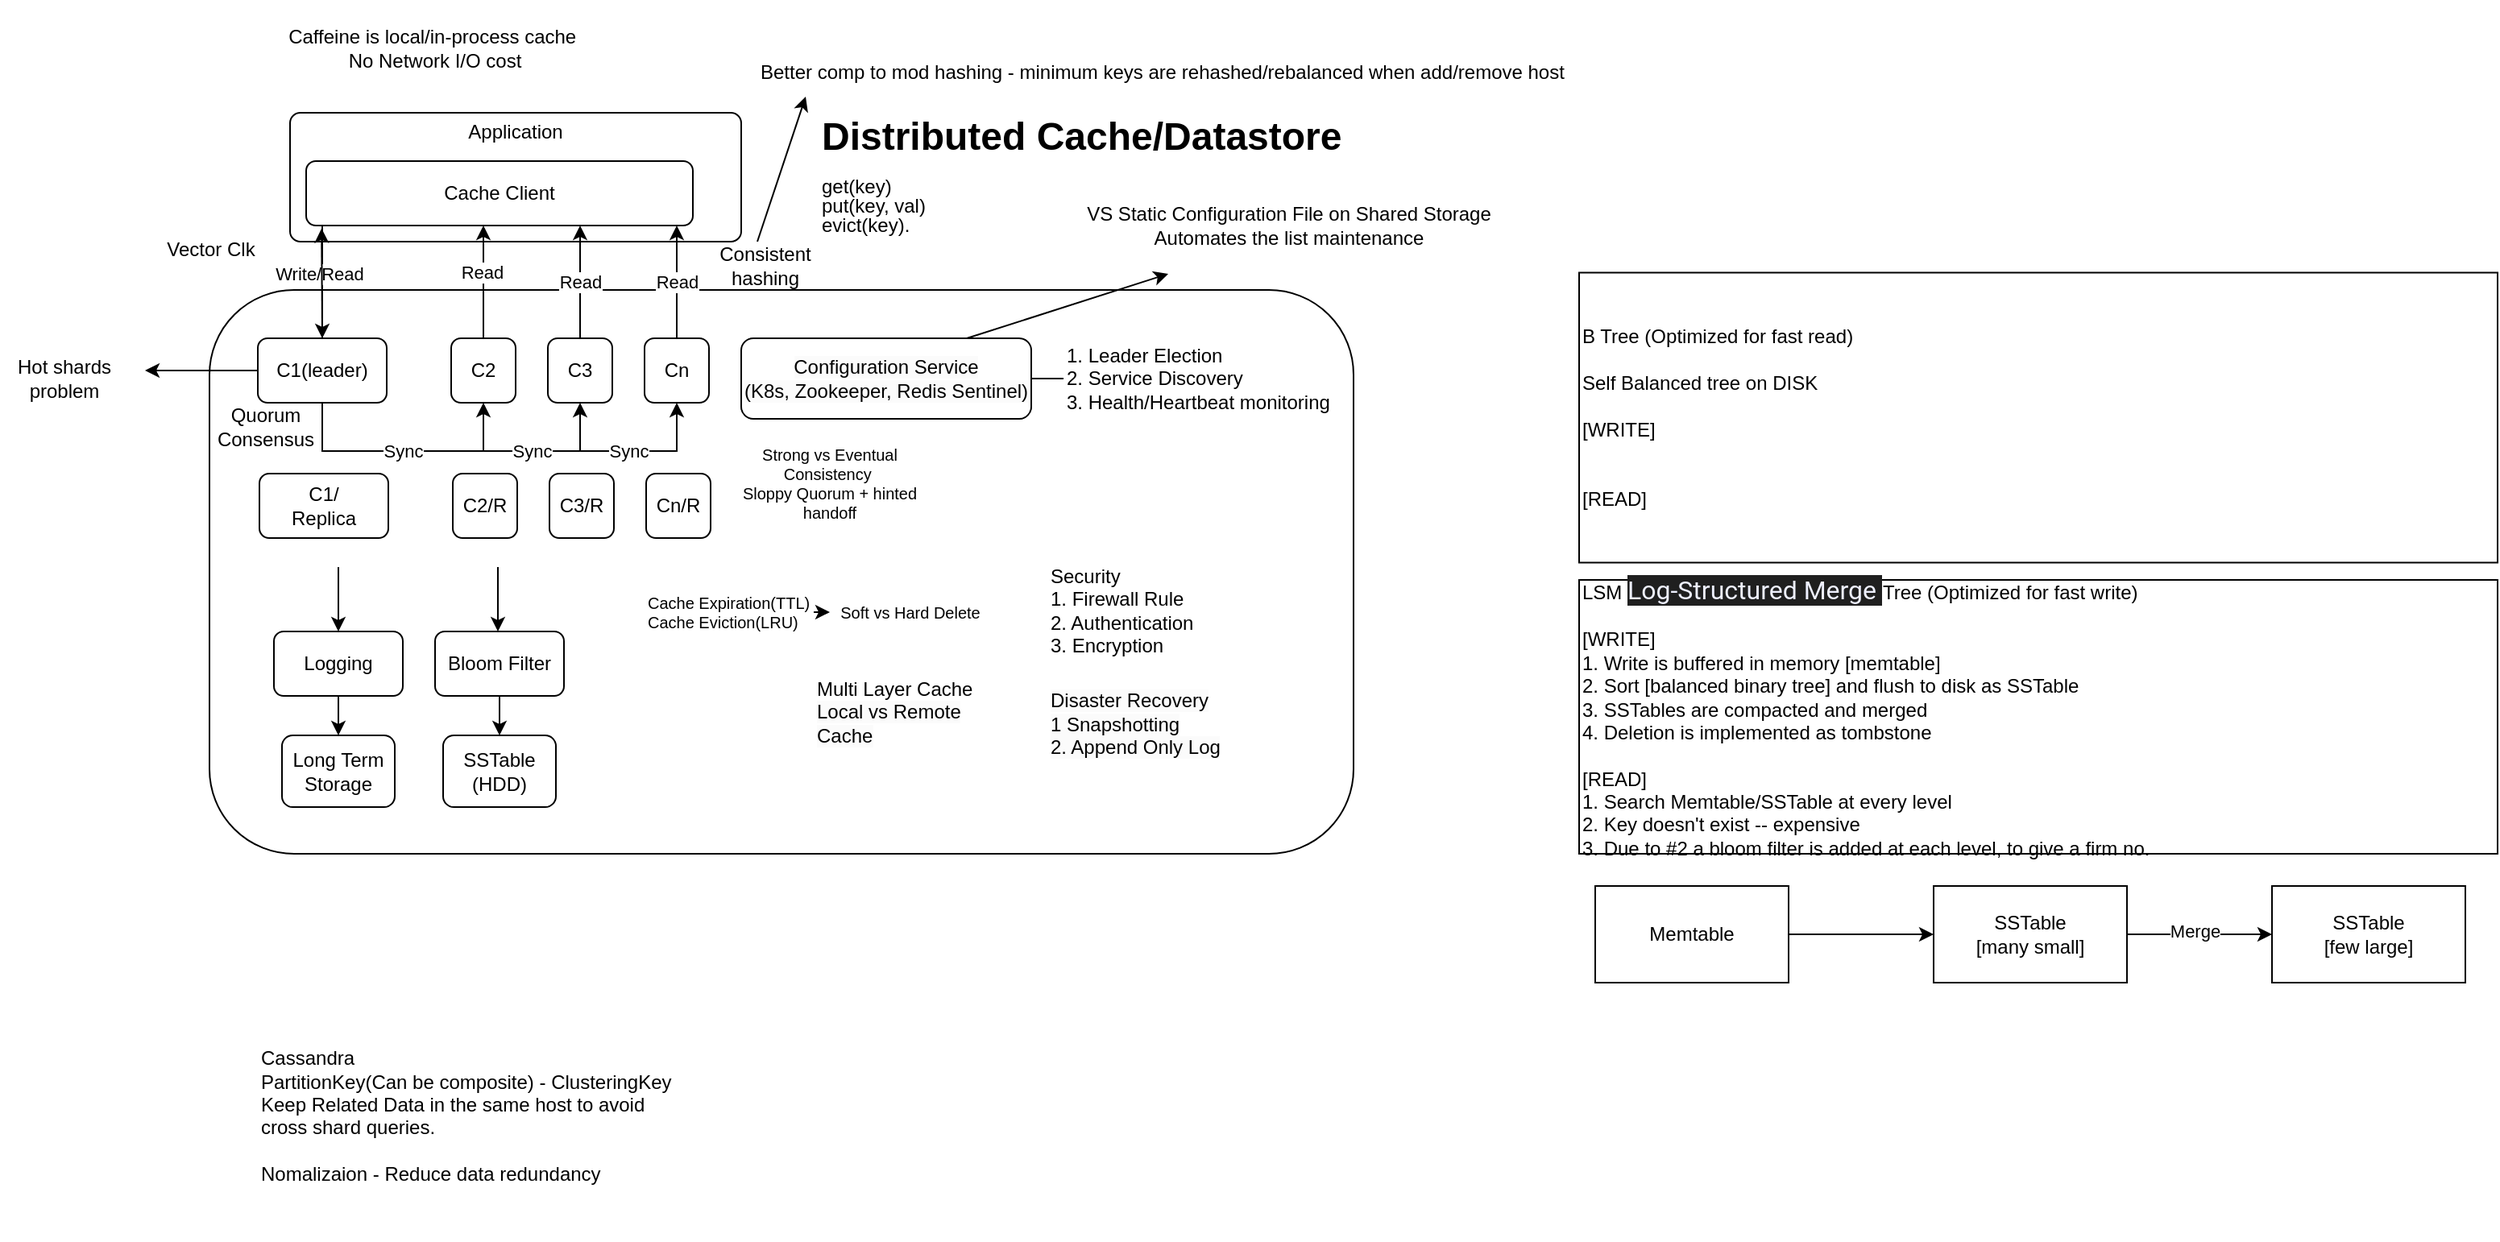 <mxfile version="28.2.5">
  <diagram name="Page-1" id="P5muPFHz2gZ1AS87yahM">
    <mxGraphModel dx="1418" dy="872" grid="1" gridSize="10" guides="1" tooltips="1" connect="1" arrows="1" fold="1" page="1" pageScale="1" pageWidth="850" pageHeight="1100" math="0" shadow="0">
      <root>
        <mxCell id="0" />
        <mxCell id="1" parent="0" />
        <mxCell id="0X59PUgcTV4MXo8Vb6Gh-38" value="" style="rounded=1;whiteSpace=wrap;html=1;" parent="1" vertex="1">
          <mxGeometry x="130" y="440" width="710" height="350" as="geometry" />
        </mxCell>
        <mxCell id="0X59PUgcTV4MXo8Vb6Gh-2" value="Application&lt;br&gt;&lt;br&gt;&lt;br&gt;&lt;br&gt;&lt;br&gt;" style="rounded=1;whiteSpace=wrap;html=1;arcSize=8;" parent="1" vertex="1">
          <mxGeometry x="180" y="330" width="280" height="80" as="geometry" />
        </mxCell>
        <mxCell id="0X59PUgcTV4MXo8Vb6Gh-5" value="Cache Client" style="rounded=1;whiteSpace=wrap;html=1;" parent="1" vertex="1">
          <mxGeometry x="190" y="360" width="240" height="40" as="geometry" />
        </mxCell>
        <mxCell id="0X59PUgcTV4MXo8Vb6Gh-7" value="C2" style="rounded=1;whiteSpace=wrap;html=1;" parent="1" vertex="1">
          <mxGeometry x="280" y="470" width="40" height="40" as="geometry" />
        </mxCell>
        <mxCell id="0X59PUgcTV4MXo8Vb6Gh-9" value="C3" style="rounded=1;whiteSpace=wrap;html=1;" parent="1" vertex="1">
          <mxGeometry x="340" y="470" width="40" height="40" as="geometry" />
        </mxCell>
        <mxCell id="0X59PUgcTV4MXo8Vb6Gh-10" value="Cn" style="rounded=1;whiteSpace=wrap;html=1;" parent="1" vertex="1">
          <mxGeometry x="400" y="470" width="40" height="40" as="geometry" />
        </mxCell>
        <mxCell id="0X59PUgcTV4MXo8Vb6Gh-11" value="C1(leader)" style="rounded=1;whiteSpace=wrap;html=1;" parent="1" vertex="1">
          <mxGeometry x="160" y="470" width="80" height="40" as="geometry" />
        </mxCell>
        <mxCell id="0X59PUgcTV4MXo8Vb6Gh-12" value="" style="endArrow=classic;html=1;rounded=0;entryX=0.5;entryY=0;entryDx=0;entryDy=0;" parent="1" target="0X59PUgcTV4MXo8Vb6Gh-11" edge="1">
          <mxGeometry width="50" height="50" relative="1" as="geometry">
            <mxPoint x="200" y="400" as="sourcePoint" />
            <mxPoint x="340" y="510" as="targetPoint" />
          </mxGeometry>
        </mxCell>
        <mxCell id="0X59PUgcTV4MXo8Vb6Gh-13" value="Write/Read" style="edgeLabel;html=1;align=center;verticalAlign=middle;resizable=0;points=[];" parent="0X59PUgcTV4MXo8Vb6Gh-12" connectable="0" vertex="1">
          <mxGeometry x="-0.141" y="-2" relative="1" as="geometry">
            <mxPoint as="offset" />
          </mxGeometry>
        </mxCell>
        <mxCell id="0X59PUgcTV4MXo8Vb6Gh-16" value="Read" style="endArrow=classic;html=1;rounded=0;" parent="1" edge="1">
          <mxGeometry x="0.187" y="1" width="50" height="50" relative="1" as="geometry">
            <mxPoint x="300" y="470" as="sourcePoint" />
            <mxPoint x="300" y="400" as="targetPoint" />
            <mxPoint as="offset" />
          </mxGeometry>
        </mxCell>
        <mxCell id="0X59PUgcTV4MXo8Vb6Gh-17" value="Read" style="endArrow=classic;html=1;rounded=0;exitX=0.5;exitY=0;exitDx=0;exitDy=0;" parent="1" source="0X59PUgcTV4MXo8Vb6Gh-9" edge="1">
          <mxGeometry width="50" height="50" relative="1" as="geometry">
            <mxPoint x="310" y="480" as="sourcePoint" />
            <mxPoint x="360" y="400" as="targetPoint" />
          </mxGeometry>
        </mxCell>
        <mxCell id="0X59PUgcTV4MXo8Vb6Gh-18" value="Read" style="endArrow=classic;html=1;rounded=0;exitX=0.5;exitY=0;exitDx=0;exitDy=0;" parent="1" source="0X59PUgcTV4MXo8Vb6Gh-10" edge="1">
          <mxGeometry width="50" height="50" relative="1" as="geometry">
            <mxPoint x="370" y="480" as="sourcePoint" />
            <mxPoint x="420" y="400" as="targetPoint" />
          </mxGeometry>
        </mxCell>
        <mxCell id="0X59PUgcTV4MXo8Vb6Gh-19" value="Sync" style="endArrow=classic;html=1;rounded=0;exitX=0.5;exitY=1;exitDx=0;exitDy=0;entryX=0.5;entryY=1;entryDx=0;entryDy=0;" parent="1" source="0X59PUgcTV4MXo8Vb6Gh-11" target="0X59PUgcTV4MXo8Vb6Gh-7" edge="1">
          <mxGeometry width="50" height="50" relative="1" as="geometry">
            <mxPoint x="200" y="540" as="sourcePoint" />
            <mxPoint x="350" y="540" as="targetPoint" />
            <Array as="points">
              <mxPoint x="200" y="540" />
              <mxPoint x="300" y="540" />
            </Array>
          </mxGeometry>
        </mxCell>
        <mxCell id="0X59PUgcTV4MXo8Vb6Gh-20" value="Strong vs Eventual Consistency&amp;nbsp;&lt;br&gt;Sloppy Quorum + hinted handoff" style="text;html=1;strokeColor=none;fillColor=none;align=center;verticalAlign=middle;whiteSpace=wrap;rounded=0;fontSize=10;" parent="1" vertex="1">
          <mxGeometry x="450" y="530" width="130" height="60" as="geometry" />
        </mxCell>
        <mxCell id="0X59PUgcTV4MXo8Vb6Gh-22" value="Sync" style="endArrow=classic;html=1;rounded=0;entryX=0.5;entryY=1;entryDx=0;entryDy=0;" parent="1" target="0X59PUgcTV4MXo8Vb6Gh-9" edge="1">
          <mxGeometry x="-0.333" width="50" height="50" relative="1" as="geometry">
            <mxPoint x="300" y="540" as="sourcePoint" />
            <mxPoint x="450" y="530" as="targetPoint" />
            <Array as="points">
              <mxPoint x="360" y="540" />
            </Array>
            <mxPoint as="offset" />
          </mxGeometry>
        </mxCell>
        <mxCell id="0X59PUgcTV4MXo8Vb6Gh-23" value="Sync" style="endArrow=classic;html=1;rounded=0;entryX=0.5;entryY=1;entryDx=0;entryDy=0;" parent="1" target="0X59PUgcTV4MXo8Vb6Gh-10" edge="1">
          <mxGeometry x="-0.333" width="50" height="50" relative="1" as="geometry">
            <mxPoint x="360" y="540" as="sourcePoint" />
            <mxPoint x="480" y="530" as="targetPoint" />
            <Array as="points">
              <mxPoint x="420" y="540" />
            </Array>
            <mxPoint as="offset" />
          </mxGeometry>
        </mxCell>
        <mxCell id="0X59PUgcTV4MXo8Vb6Gh-41" value="" style="edgeStyle=orthogonalEdgeStyle;rounded=0;orthogonalLoop=1;jettySize=auto;html=1;" parent="1" source="0X59PUgcTV4MXo8Vb6Gh-27" edge="1">
          <mxGeometry relative="1" as="geometry">
            <mxPoint x="600" y="500" as="targetPoint" />
          </mxGeometry>
        </mxCell>
        <mxCell id="0X59PUgcTV4MXo8Vb6Gh-27" value="1. Leader Election&lt;br&gt;2. Service Discovery&lt;br&gt;3. Health/Heartbeat monitoring" style="text;html=1;strokeColor=none;fillColor=none;align=left;verticalAlign=middle;whiteSpace=wrap;rounded=0;" parent="1" vertex="1">
          <mxGeometry x="660" y="475" width="210" height="40" as="geometry" />
        </mxCell>
        <mxCell id="0X59PUgcTV4MXo8Vb6Gh-29" value="Consistent hashing" style="text;html=1;strokeColor=none;fillColor=none;align=center;verticalAlign=middle;whiteSpace=wrap;rounded=0;" parent="1" vertex="1">
          <mxGeometry x="425" y="410" width="100" height="30" as="geometry" />
        </mxCell>
        <mxCell id="0X59PUgcTV4MXo8Vb6Gh-35" value="&lt;span style=&quot;color: rgb(0, 0, 0); font-family: Helvetica; font-size: 12px; font-style: normal; font-variant-ligatures: normal; font-variant-caps: normal; font-weight: 400; letter-spacing: normal; orphans: 2; text-align: center; text-indent: 0px; text-transform: none; widows: 2; word-spacing: 0px; -webkit-text-stroke-width: 0px; background-color: rgb(251, 251, 251); text-decoration-thickness: initial; text-decoration-style: initial; text-decoration-color: initial; float: none; display: inline !important;&quot;&gt;Configuration Service&lt;/span&gt;&lt;br style=&quot;border-color: var(--border-color); color: rgb(0, 0, 0); font-family: Helvetica; font-size: 12px; font-style: normal; font-variant-ligatures: normal; font-variant-caps: normal; font-weight: 400; letter-spacing: normal; orphans: 2; text-align: center; text-indent: 0px; text-transform: none; widows: 2; word-spacing: 0px; -webkit-text-stroke-width: 0px; background-color: rgb(251, 251, 251); text-decoration-thickness: initial; text-decoration-style: initial; text-decoration-color: initial;&quot;&gt;&lt;span style=&quot;color: rgb(0, 0, 0); font-family: Helvetica; font-size: 12px; font-style: normal; font-variant-ligatures: normal; font-variant-caps: normal; font-weight: 400; letter-spacing: normal; orphans: 2; text-align: center; text-indent: 0px; text-transform: none; widows: 2; word-spacing: 0px; -webkit-text-stroke-width: 0px; background-color: rgb(251, 251, 251); text-decoration-thickness: initial; text-decoration-style: initial; text-decoration-color: initial; float: none; display: inline !important;&quot;&gt;(K8s, Zookeeper, Redis Sentinel)&lt;/span&gt;" style="rounded=1;whiteSpace=wrap;html=1;" parent="1" vertex="1">
          <mxGeometry x="460" y="470" width="180" height="50" as="geometry" />
        </mxCell>
        <mxCell id="0X59PUgcTV4MXo8Vb6Gh-43" value="&lt;br&gt;&lt;span style=&quot;color: rgb(0, 0, 0); font-family: Helvetica; font-size: 12px; font-style: normal; font-variant-ligatures: normal; font-variant-caps: normal; font-weight: 400; letter-spacing: normal; orphans: 2; text-indent: 0px; text-transform: none; widows: 2; word-spacing: 0px; -webkit-text-stroke-width: 0px; background-color: rgb(251, 251, 251); text-decoration-thickness: initial; text-decoration-style: initial; text-decoration-color: initial; float: none; display: inline !important;&quot;&gt;Disaster Recovery&lt;/span&gt;&lt;br style=&quot;border-color: var(--border-color); color: rgb(0, 0, 0); font-family: Helvetica; font-size: 12px; font-style: normal; font-variant-ligatures: normal; font-variant-caps: normal; font-weight: 400; letter-spacing: normal; orphans: 2; text-indent: 0px; text-transform: none; widows: 2; word-spacing: 0px; -webkit-text-stroke-width: 0px; background-color: rgb(251, 251, 251); text-decoration-thickness: initial; text-decoration-style: initial; text-decoration-color: initial;&quot;&gt;&lt;span style=&quot;color: rgb(0, 0, 0); font-family: Helvetica; font-size: 12px; font-style: normal; font-variant-ligatures: normal; font-variant-caps: normal; font-weight: 400; letter-spacing: normal; orphans: 2; text-indent: 0px; text-transform: none; widows: 2; word-spacing: 0px; -webkit-text-stroke-width: 0px; background-color: rgb(251, 251, 251); text-decoration-thickness: initial; text-decoration-style: initial; text-decoration-color: initial; float: none; display: inline !important;&quot;&gt;1 Snapshotting&lt;/span&gt;&lt;br style=&quot;border-color: var(--border-color); color: rgb(0, 0, 0); font-family: Helvetica; font-size: 12px; font-style: normal; font-variant-ligatures: normal; font-variant-caps: normal; font-weight: 400; letter-spacing: normal; orphans: 2; text-indent: 0px; text-transform: none; widows: 2; word-spacing: 0px; -webkit-text-stroke-width: 0px; background-color: rgb(251, 251, 251); text-decoration-thickness: initial; text-decoration-style: initial; text-decoration-color: initial;&quot;&gt;&lt;span style=&quot;color: rgb(0, 0, 0); font-family: Helvetica; font-size: 12px; font-style: normal; font-variant-ligatures: normal; font-variant-caps: normal; font-weight: 400; letter-spacing: normal; orphans: 2; text-indent: 0px; text-transform: none; widows: 2; word-spacing: 0px; -webkit-text-stroke-width: 0px; background-color: rgb(251, 251, 251); text-decoration-thickness: initial; text-decoration-style: initial; text-decoration-color: initial; float: none; display: inline !important;&quot;&gt;2. Append Only Log&lt;/span&gt;" style="text;html=1;strokeColor=none;fillColor=none;align=left;verticalAlign=middle;whiteSpace=wrap;rounded=0;" parent="1" vertex="1">
          <mxGeometry x="650" y="669.25" width="120" height="65.5" as="geometry" />
        </mxCell>
        <mxCell id="0X59PUgcTV4MXo8Vb6Gh-44" value="" style="endArrow=classic;html=1;rounded=0;entryX=0.5;entryY=0;entryDx=0;entryDy=0;" parent="1" target="0X59PUgcTV4MXo8Vb6Gh-45" edge="1">
          <mxGeometry width="50" height="50" relative="1" as="geometry">
            <mxPoint x="210" y="612" as="sourcePoint" />
            <mxPoint x="310" y="632" as="targetPoint" />
          </mxGeometry>
        </mxCell>
        <mxCell id="0X59PUgcTV4MXo8Vb6Gh-45" value="Logging" style="rounded=1;whiteSpace=wrap;html=1;" parent="1" vertex="1">
          <mxGeometry x="170" y="652" width="80" height="40" as="geometry" />
        </mxCell>
        <mxCell id="0X59PUgcTV4MXo8Vb6Gh-46" value="Long Term Storage" style="rounded=1;whiteSpace=wrap;html=1;" parent="1" vertex="1">
          <mxGeometry x="175" y="716.5" width="70" height="44.5" as="geometry" />
        </mxCell>
        <mxCell id="0X59PUgcTV4MXo8Vb6Gh-47" value="" style="endArrow=classic;html=1;rounded=0;exitX=0.5;exitY=1;exitDx=0;exitDy=0;entryX=0.5;entryY=0;entryDx=0;entryDy=0;" parent="1" source="0X59PUgcTV4MXo8Vb6Gh-45" target="0X59PUgcTV4MXo8Vb6Gh-46" edge="1">
          <mxGeometry width="50" height="50" relative="1" as="geometry">
            <mxPoint x="380" y="701" as="sourcePoint" />
            <mxPoint x="430" y="651" as="targetPoint" />
          </mxGeometry>
        </mxCell>
        <mxCell id="0X59PUgcTV4MXo8Vb6Gh-49" value="Cache Expiration(TTL)&lt;br&gt;Cache Eviction(LRU)" style="text;html=1;strokeColor=none;fillColor=none;align=left;verticalAlign=middle;whiteSpace=wrap;rounded=0;fontSize=10;" parent="1" vertex="1">
          <mxGeometry x="400" y="620" width="105" height="40" as="geometry" />
        </mxCell>
        <mxCell id="0X59PUgcTV4MXo8Vb6Gh-50" value="Security&lt;br&gt;1. Firewall Rule&lt;br&gt;2. Authentication&lt;br&gt;3. Encryption" style="text;html=1;strokeColor=none;fillColor=none;align=left;verticalAlign=middle;whiteSpace=wrap;rounded=0;" parent="1" vertex="1">
          <mxGeometry x="650" y="609.25" width="170" height="60" as="geometry" />
        </mxCell>
        <mxCell id="0X59PUgcTV4MXo8Vb6Gh-52" value="" style="endArrow=classic;html=1;rounded=0;exitX=0.5;exitY=0;exitDx=0;exitDy=0;entryX=0.04;entryY=1.045;entryDx=0;entryDy=0;entryPerimeter=0;" parent="1" source="0X59PUgcTV4MXo8Vb6Gh-11" target="0X59PUgcTV4MXo8Vb6Gh-5" edge="1">
          <mxGeometry width="50" height="50" relative="1" as="geometry">
            <mxPoint x="190" y="460" as="sourcePoint" />
            <mxPoint x="110" y="400" as="targetPoint" />
          </mxGeometry>
        </mxCell>
        <mxCell id="0X59PUgcTV4MXo8Vb6Gh-53" value="Soft vs Hard Delete" style="text;html=1;strokeColor=none;fillColor=none;align=center;verticalAlign=middle;whiteSpace=wrap;rounded=0;fontSize=10;" parent="1" vertex="1">
          <mxGeometry x="515" y="625" width="100" height="30" as="geometry" />
        </mxCell>
        <mxCell id="0X59PUgcTV4MXo8Vb6Gh-54" value="" style="endArrow=classic;html=1;rounded=0;entryX=0;entryY=0.5;entryDx=0;entryDy=0;" parent="1" source="0X59PUgcTV4MXo8Vb6Gh-49" target="0X59PUgcTV4MXo8Vb6Gh-53" edge="1">
          <mxGeometry width="50" height="50" relative="1" as="geometry">
            <mxPoint x="530" y="730" as="sourcePoint" />
            <mxPoint x="580" y="680" as="targetPoint" />
          </mxGeometry>
        </mxCell>
        <mxCell id="0X59PUgcTV4MXo8Vb6Gh-55" value="Quorum&lt;br&gt;Consensus" style="text;html=1;strokeColor=none;fillColor=none;align=center;verticalAlign=middle;whiteSpace=wrap;rounded=0;" parent="1" vertex="1">
          <mxGeometry x="120" y="510" width="90" height="30" as="geometry" />
        </mxCell>
        <mxCell id="0X59PUgcTV4MXo8Vb6Gh-68" value="Bloom Filter" style="rounded=1;whiteSpace=wrap;html=1;" parent="1" vertex="1">
          <mxGeometry x="270" y="652" width="80" height="40" as="geometry" />
        </mxCell>
        <mxCell id="0X59PUgcTV4MXo8Vb6Gh-69" value="SSTable&lt;br&gt;(HDD)" style="rounded=1;whiteSpace=wrap;html=1;" parent="1" vertex="1">
          <mxGeometry x="275" y="716.5" width="70" height="44.5" as="geometry" />
        </mxCell>
        <mxCell id="0X59PUgcTV4MXo8Vb6Gh-70" value="" style="endArrow=classic;html=1;rounded=0;exitX=0.5;exitY=1;exitDx=0;exitDy=0;entryX=0.5;entryY=0;entryDx=0;entryDy=0;" parent="1" source="0X59PUgcTV4MXo8Vb6Gh-68" target="0X59PUgcTV4MXo8Vb6Gh-69" edge="1">
          <mxGeometry width="50" height="50" relative="1" as="geometry">
            <mxPoint x="480" y="701" as="sourcePoint" />
            <mxPoint x="530" y="651" as="targetPoint" />
          </mxGeometry>
        </mxCell>
        <mxCell id="0X59PUgcTV4MXo8Vb6Gh-72" value="" style="endArrow=classic;html=1;rounded=0;entryX=0.5;entryY=0;entryDx=0;entryDy=0;" parent="1" edge="1">
          <mxGeometry width="50" height="50" relative="1" as="geometry">
            <mxPoint x="309" y="612" as="sourcePoint" />
            <mxPoint x="309" y="652" as="targetPoint" />
          </mxGeometry>
        </mxCell>
        <mxCell id="0X59PUgcTV4MXo8Vb6Gh-74" value="C2/R" style="rounded=1;whiteSpace=wrap;html=1;" parent="1" vertex="1">
          <mxGeometry x="281" y="554" width="40" height="40" as="geometry" />
        </mxCell>
        <mxCell id="0X59PUgcTV4MXo8Vb6Gh-75" value="C3/R" style="rounded=1;whiteSpace=wrap;html=1;" parent="1" vertex="1">
          <mxGeometry x="341" y="554" width="40" height="40" as="geometry" />
        </mxCell>
        <mxCell id="0X59PUgcTV4MXo8Vb6Gh-76" value="Cn/R" style="rounded=1;whiteSpace=wrap;html=1;" parent="1" vertex="1">
          <mxGeometry x="401" y="554" width="40" height="40" as="geometry" />
        </mxCell>
        <mxCell id="0X59PUgcTV4MXo8Vb6Gh-77" value="C1/&lt;br&gt;Replica" style="rounded=1;whiteSpace=wrap;html=1;" parent="1" vertex="1">
          <mxGeometry x="161" y="554" width="80" height="40" as="geometry" />
        </mxCell>
        <mxCell id="3DRIDlNf5worrTnYCB3--1" value="&lt;h1&gt;Distributed Cache/Datastore&lt;br&gt;&lt;/h1&gt;&lt;p style=&quot;line-height: 0%;&quot;&gt;get(key)&lt;/p&gt;&lt;p style=&quot;line-height: 0%;&quot;&gt;put(key, val)&lt;/p&gt;&lt;p style=&quot;line-height: 0%;&quot;&gt;evict(key).&lt;/p&gt;" style="text;html=1;strokeColor=none;fillColor=none;spacing=5;spacingTop=-20;whiteSpace=wrap;overflow=hidden;rounded=0;" parent="1" vertex="1">
          <mxGeometry x="505" y="325" width="335" height="95" as="geometry" />
        </mxCell>
        <mxCell id="q6r14IQffw8dgyPg3h4d-1" value="Vector Clk" style="text;html=1;strokeColor=none;fillColor=none;align=center;verticalAlign=middle;whiteSpace=wrap;rounded=0;" parent="1" vertex="1">
          <mxGeometry x="101" y="400" width="60" height="30" as="geometry" />
        </mxCell>
        <mxCell id="LQaM2uK_5VF6RySkyKIR-1" value="Caffeine is local/in-process cache&amp;nbsp;&lt;br&gt;No Network I/O cost" style="text;html=1;strokeColor=none;fillColor=none;align=center;verticalAlign=middle;whiteSpace=wrap;rounded=0;" parent="1" vertex="1">
          <mxGeometry x="170" y="260" width="200" height="60" as="geometry" />
        </mxCell>
        <mxCell id="QebSRQY82E2nr3k9_uYk-1" value="" style="endArrow=classic;html=1;rounded=0;entryX=0.25;entryY=1;entryDx=0;entryDy=0;" parent="1" target="QebSRQY82E2nr3k9_uYk-2" edge="1">
          <mxGeometry width="50" height="50" relative="1" as="geometry">
            <mxPoint x="600" y="470" as="sourcePoint" />
            <mxPoint x="920" y="440" as="targetPoint" />
          </mxGeometry>
        </mxCell>
        <mxCell id="QebSRQY82E2nr3k9_uYk-2" value="VS Static Configuration File on Shared Storage&lt;br&gt;Automates the list maintenance" style="text;html=1;strokeColor=none;fillColor=none;align=center;verticalAlign=middle;whiteSpace=wrap;rounded=0;" parent="1" vertex="1">
          <mxGeometry x="650" y="370" width="300" height="60" as="geometry" />
        </mxCell>
        <mxCell id="QebSRQY82E2nr3k9_uYk-3" value="" style="endArrow=classic;html=1;rounded=0;exitX=0;exitY=0.5;exitDx=0;exitDy=0;" parent="1" source="0X59PUgcTV4MXo8Vb6Gh-11" edge="1">
          <mxGeometry width="50" height="50" relative="1" as="geometry">
            <mxPoint x="60" y="530" as="sourcePoint" />
            <mxPoint x="90" y="490" as="targetPoint" />
          </mxGeometry>
        </mxCell>
        <mxCell id="QebSRQY82E2nr3k9_uYk-4" value="Hot shards problem" style="text;html=1;strokeColor=none;fillColor=none;align=center;verticalAlign=middle;whiteSpace=wrap;rounded=0;" parent="1" vertex="1">
          <mxGeometry y="480" width="80" height="30" as="geometry" />
        </mxCell>
        <mxCell id="BZU4ZhYAYziiRwtoTA7B-1" value="" style="endArrow=classic;html=1;rounded=0;" parent="1" edge="1">
          <mxGeometry width="50" height="50" relative="1" as="geometry">
            <mxPoint x="470" y="410" as="sourcePoint" />
            <mxPoint x="500" y="320" as="targetPoint" />
          </mxGeometry>
        </mxCell>
        <mxCell id="BZU4ZhYAYziiRwtoTA7B-2" value="Better comp to mod hashing - minimum keys are rehashed/rebalanced when add/remove host" style="text;html=1;strokeColor=none;fillColor=none;align=left;verticalAlign=middle;whiteSpace=wrap;rounded=0;" parent="1" vertex="1">
          <mxGeometry x="470" y="290" width="510" height="30" as="geometry" />
        </mxCell>
        <mxCell id="BZU4ZhYAYziiRwtoTA7B-4" value="Multi Layer Cache&lt;br style=&quot;border-color: var(--border-color); color: rgb(0, 0, 0); font-family: Helvetica; font-size: 12px; font-style: normal; font-variant-ligatures: normal; font-variant-caps: normal; font-weight: 400; letter-spacing: normal; orphans: 2; text-indent: 0px; text-transform: none; widows: 2; word-spacing: 0px; -webkit-text-stroke-width: 0px; background-color: rgb(251, 251, 251); text-decoration-thickness: initial; text-decoration-style: initial; text-decoration-color: initial;&quot;&gt;&lt;span style=&quot;color: rgb(0, 0, 0); font-family: Helvetica; font-size: 12px; font-style: normal; font-variant-ligatures: normal; font-variant-caps: normal; font-weight: 400; letter-spacing: normal; orphans: 2; text-indent: 0px; text-transform: none; widows: 2; word-spacing: 0px; -webkit-text-stroke-width: 0px; background-color: rgb(251, 251, 251); text-decoration-thickness: initial; text-decoration-style: initial; text-decoration-color: initial; float: none; display: inline !important;&quot;&gt;Local vs Remote Cache&lt;/span&gt;" style="text;html=1;strokeColor=none;fillColor=none;align=left;verticalAlign=middle;whiteSpace=wrap;rounded=0;" parent="1" vertex="1">
          <mxGeometry x="505" y="669.25" width="120" height="65.5" as="geometry" />
        </mxCell>
        <mxCell id="KDX1G06SCl55TOmQuQN1-1" value="LSM&amp;nbsp;&lt;span style=&quot;color: rgb(238, 240, 255); font-family: &amp;quot;Google Sans&amp;quot;, Roboto, Arial, sans-serif; font-size: 16px; background-color: rgb(31, 31, 31);&quot;&gt;Log-Structured Merge&amp;nbsp;&lt;/span&gt;Tree (Optimized for fast write)&lt;div&gt;&lt;br&gt;&lt;div&gt;[WRITE]&lt;br&gt;&lt;div&gt;1. Write is buffered in memory [memtable]&lt;/div&gt;&lt;div&gt;2. Sort [balanced binary tree] and flush to disk as SSTable&lt;/div&gt;&lt;div&gt;3. SSTables are compacted and merged&lt;/div&gt;&lt;/div&gt;&lt;div&gt;4. Deletion is implemented as tombstone&lt;/div&gt;&lt;div&gt;&lt;br&gt;&lt;/div&gt;&lt;div&gt;[READ]&lt;/div&gt;&lt;div&gt;1. Search Memtable/SSTable at every level&lt;/div&gt;&lt;/div&gt;&lt;div&gt;2. Key doesn&#39;t exist -- expensive&lt;/div&gt;&lt;div&gt;3. Due to #2 a bloom filter is added at each level, to give a firm no.&lt;/div&gt;" style="rounded=0;whiteSpace=wrap;html=1;align=left;" parent="1" vertex="1">
          <mxGeometry x="980" y="620" width="570" height="170" as="geometry" />
        </mxCell>
        <mxCell id="KDX1G06SCl55TOmQuQN1-2" value="Memtable" style="rounded=0;whiteSpace=wrap;html=1;" parent="1" vertex="1">
          <mxGeometry x="990" y="810" width="120" height="60" as="geometry" />
        </mxCell>
        <mxCell id="KDX1G06SCl55TOmQuQN1-3" value="SSTable&lt;div&gt;[many small]&lt;/div&gt;" style="rounded=0;whiteSpace=wrap;html=1;" parent="1" vertex="1">
          <mxGeometry x="1200" y="810" width="120" height="60" as="geometry" />
        </mxCell>
        <mxCell id="KDX1G06SCl55TOmQuQN1-4" value="" style="endArrow=classic;html=1;rounded=0;exitX=1;exitY=0.5;exitDx=0;exitDy=0;entryX=0;entryY=0.5;entryDx=0;entryDy=0;" parent="1" source="KDX1G06SCl55TOmQuQN1-2" target="KDX1G06SCl55TOmQuQN1-3" edge="1">
          <mxGeometry width="50" height="50" relative="1" as="geometry">
            <mxPoint x="1280" y="1010" as="sourcePoint" />
            <mxPoint x="1330" y="960" as="targetPoint" />
          </mxGeometry>
        </mxCell>
        <mxCell id="KDX1G06SCl55TOmQuQN1-5" value="SSTable&lt;div&gt;[few large]&lt;/div&gt;" style="rounded=0;whiteSpace=wrap;html=1;" parent="1" vertex="1">
          <mxGeometry x="1410" y="810" width="120" height="60" as="geometry" />
        </mxCell>
        <mxCell id="KDX1G06SCl55TOmQuQN1-6" value="" style="endArrow=classic;html=1;rounded=0;exitX=1;exitY=0.5;exitDx=0;exitDy=0;entryX=0;entryY=0.5;entryDx=0;entryDy=0;" parent="1" source="KDX1G06SCl55TOmQuQN1-3" target="KDX1G06SCl55TOmQuQN1-5" edge="1">
          <mxGeometry width="50" height="50" relative="1" as="geometry">
            <mxPoint x="1480" y="930" as="sourcePoint" />
            <mxPoint x="1530" y="880" as="targetPoint" />
          </mxGeometry>
        </mxCell>
        <mxCell id="KDX1G06SCl55TOmQuQN1-7" value="Merge" style="edgeLabel;html=1;align=center;verticalAlign=middle;resizable=0;points=[];" parent="KDX1G06SCl55TOmQuQN1-6" vertex="1" connectable="0">
          <mxGeometry x="-0.082" y="2" relative="1" as="geometry">
            <mxPoint as="offset" />
          </mxGeometry>
        </mxCell>
        <mxCell id="KDX1G06SCl55TOmQuQN1-8" value="B Tree (Optimized for fast read)&lt;div&gt;&lt;br&gt;&lt;/div&gt;&lt;div&gt;Self Balanced tree on DISK&lt;/div&gt;&lt;div&gt;&lt;br&gt;&lt;div&gt;[WRITE]&lt;br&gt;&lt;div&gt;&lt;br&gt;&lt;/div&gt;&lt;/div&gt;&lt;div&gt;&lt;br&gt;&lt;/div&gt;&lt;div&gt;[READ]&lt;/div&gt;&lt;/div&gt;" style="rounded=0;whiteSpace=wrap;html=1;align=left;" parent="1" vertex="1">
          <mxGeometry x="980" y="429.25" width="570" height="180" as="geometry" />
        </mxCell>
        <mxCell id="cninYpx8410H4YJr9ggT-2" value="Cassandra&lt;div&gt;PartitionKey(Can be composite) - ClusteringKey&lt;/div&gt;&lt;div&gt;Keep Related Data in the same host to avoid cross shard queries.&lt;/div&gt;&lt;div&gt;&lt;br&gt;&lt;/div&gt;&lt;div&gt;Nomalizaion - Reduce data redundancy&amp;nbsp;&lt;/div&gt;&lt;div&gt;&lt;br&gt;&lt;/div&gt;" style="text;html=1;align=left;verticalAlign=middle;whiteSpace=wrap;rounded=0;" vertex="1" parent="1">
          <mxGeometry x="160" y="890" width="270" height="140" as="geometry" />
        </mxCell>
      </root>
    </mxGraphModel>
  </diagram>
</mxfile>
